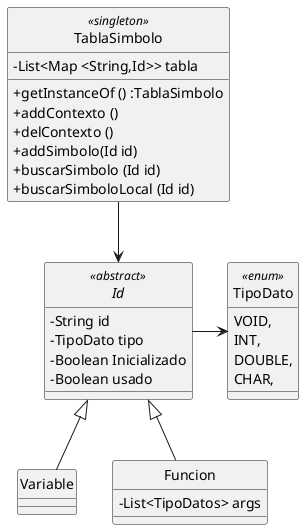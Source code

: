 @startuml Tablasimbolo

skinparam ClassAttributeIconSize 0 
hide circle

class TablaSimbolo<<singleton>>{

      - List<Map <String,Id>> tabla 
      + getInstanceOf () :TablaSimbolo
      + addContexto ()
      + delContexto ()
      + addSimbolo(Id id)
      + buscarSimbolo (Id id)
      + buscarSimboloLocal (Id id)
}

enum TipoDato <<enum>>{
    VOID,
    INT,
    DOUBLE,
    CHAR,
}
abstract class Id <<abstract>>{
      - String id
      - TipoDato tipo
      - Boolean Inicializado
      - Boolean usado
}
 class Variable {}
 class Funcion {
     -List<TipoDatos> args
}

TablaSimbolo--> Id 
Id<|-- Variable    
Id<|-- Funcion
Id-> TipoDato      

 


@enduml